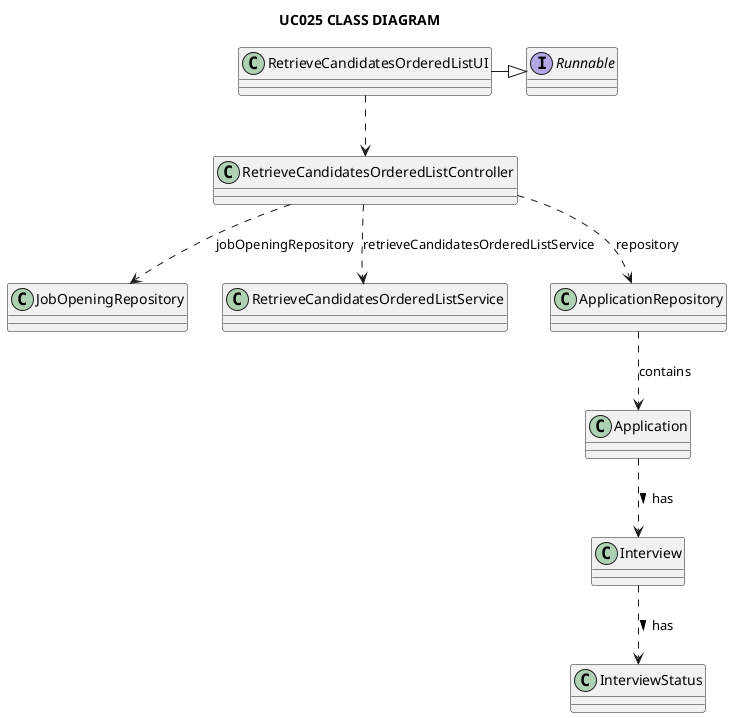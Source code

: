 @startuml

title UC025 CLASS DIAGRAM

interface Runnable {

}

class RetrieveCandidatesOrderedListUI {

}

class JobOpeningRepository {

}


class RetrieveCandidatesOrderedListController {

}


class RetrieveCandidatesOrderedListService {

}


class ApplicationRepository {

}

class Interview {

}

class Application {

}

class InterviewStatus {

}


RetrieveCandidatesOrderedListUI ..> RetrieveCandidatesOrderedListController
RetrieveCandidatesOrderedListController ..>RetrieveCandidatesOrderedListService: retrieveCandidatesOrderedListService
RetrieveCandidatesOrderedListController ..>JobOpeningRepository: jobOpeningRepository
ApplicationRepository ..>Application: contains
RetrieveCandidatesOrderedListController ..>ApplicationRepository: repository
Application ..>Interview: has >
Interview ..>InterviewStatus: has >

RetrieveCandidatesOrderedListUI -|> Runnable

@enduml